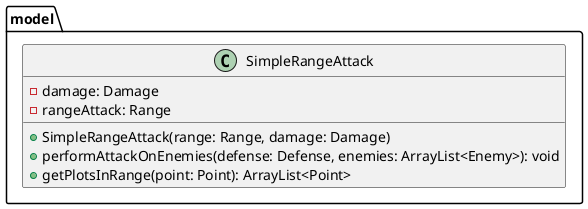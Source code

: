 @startuml
'https://plantuml.com/class-diagram

package model {
    class SimpleRangeAttack {
      - damage: Damage
      - rangeAttack: Range
      + SimpleRangeAttack(range: Range, damage: Damage)
      + performAttackOnEnemies(defense: Defense, enemies: ArrayList<Enemy>): void
      + getPlotsInRange(point: Point): ArrayList<Point>
    }
}

@enduml